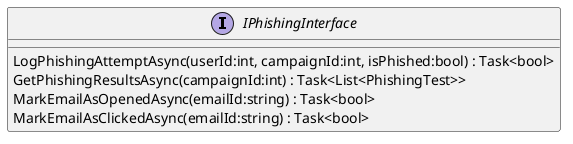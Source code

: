 @startuml
interface IPhishingInterface {
    LogPhishingAttemptAsync(userId:int, campaignId:int, isPhished:bool) : Task<bool>
    GetPhishingResultsAsync(campaignId:int) : Task<List<PhishingTest>>
    MarkEmailAsOpenedAsync(emailId:string) : Task<bool>
    MarkEmailAsClickedAsync(emailId:string) : Task<bool>
}
@enduml
